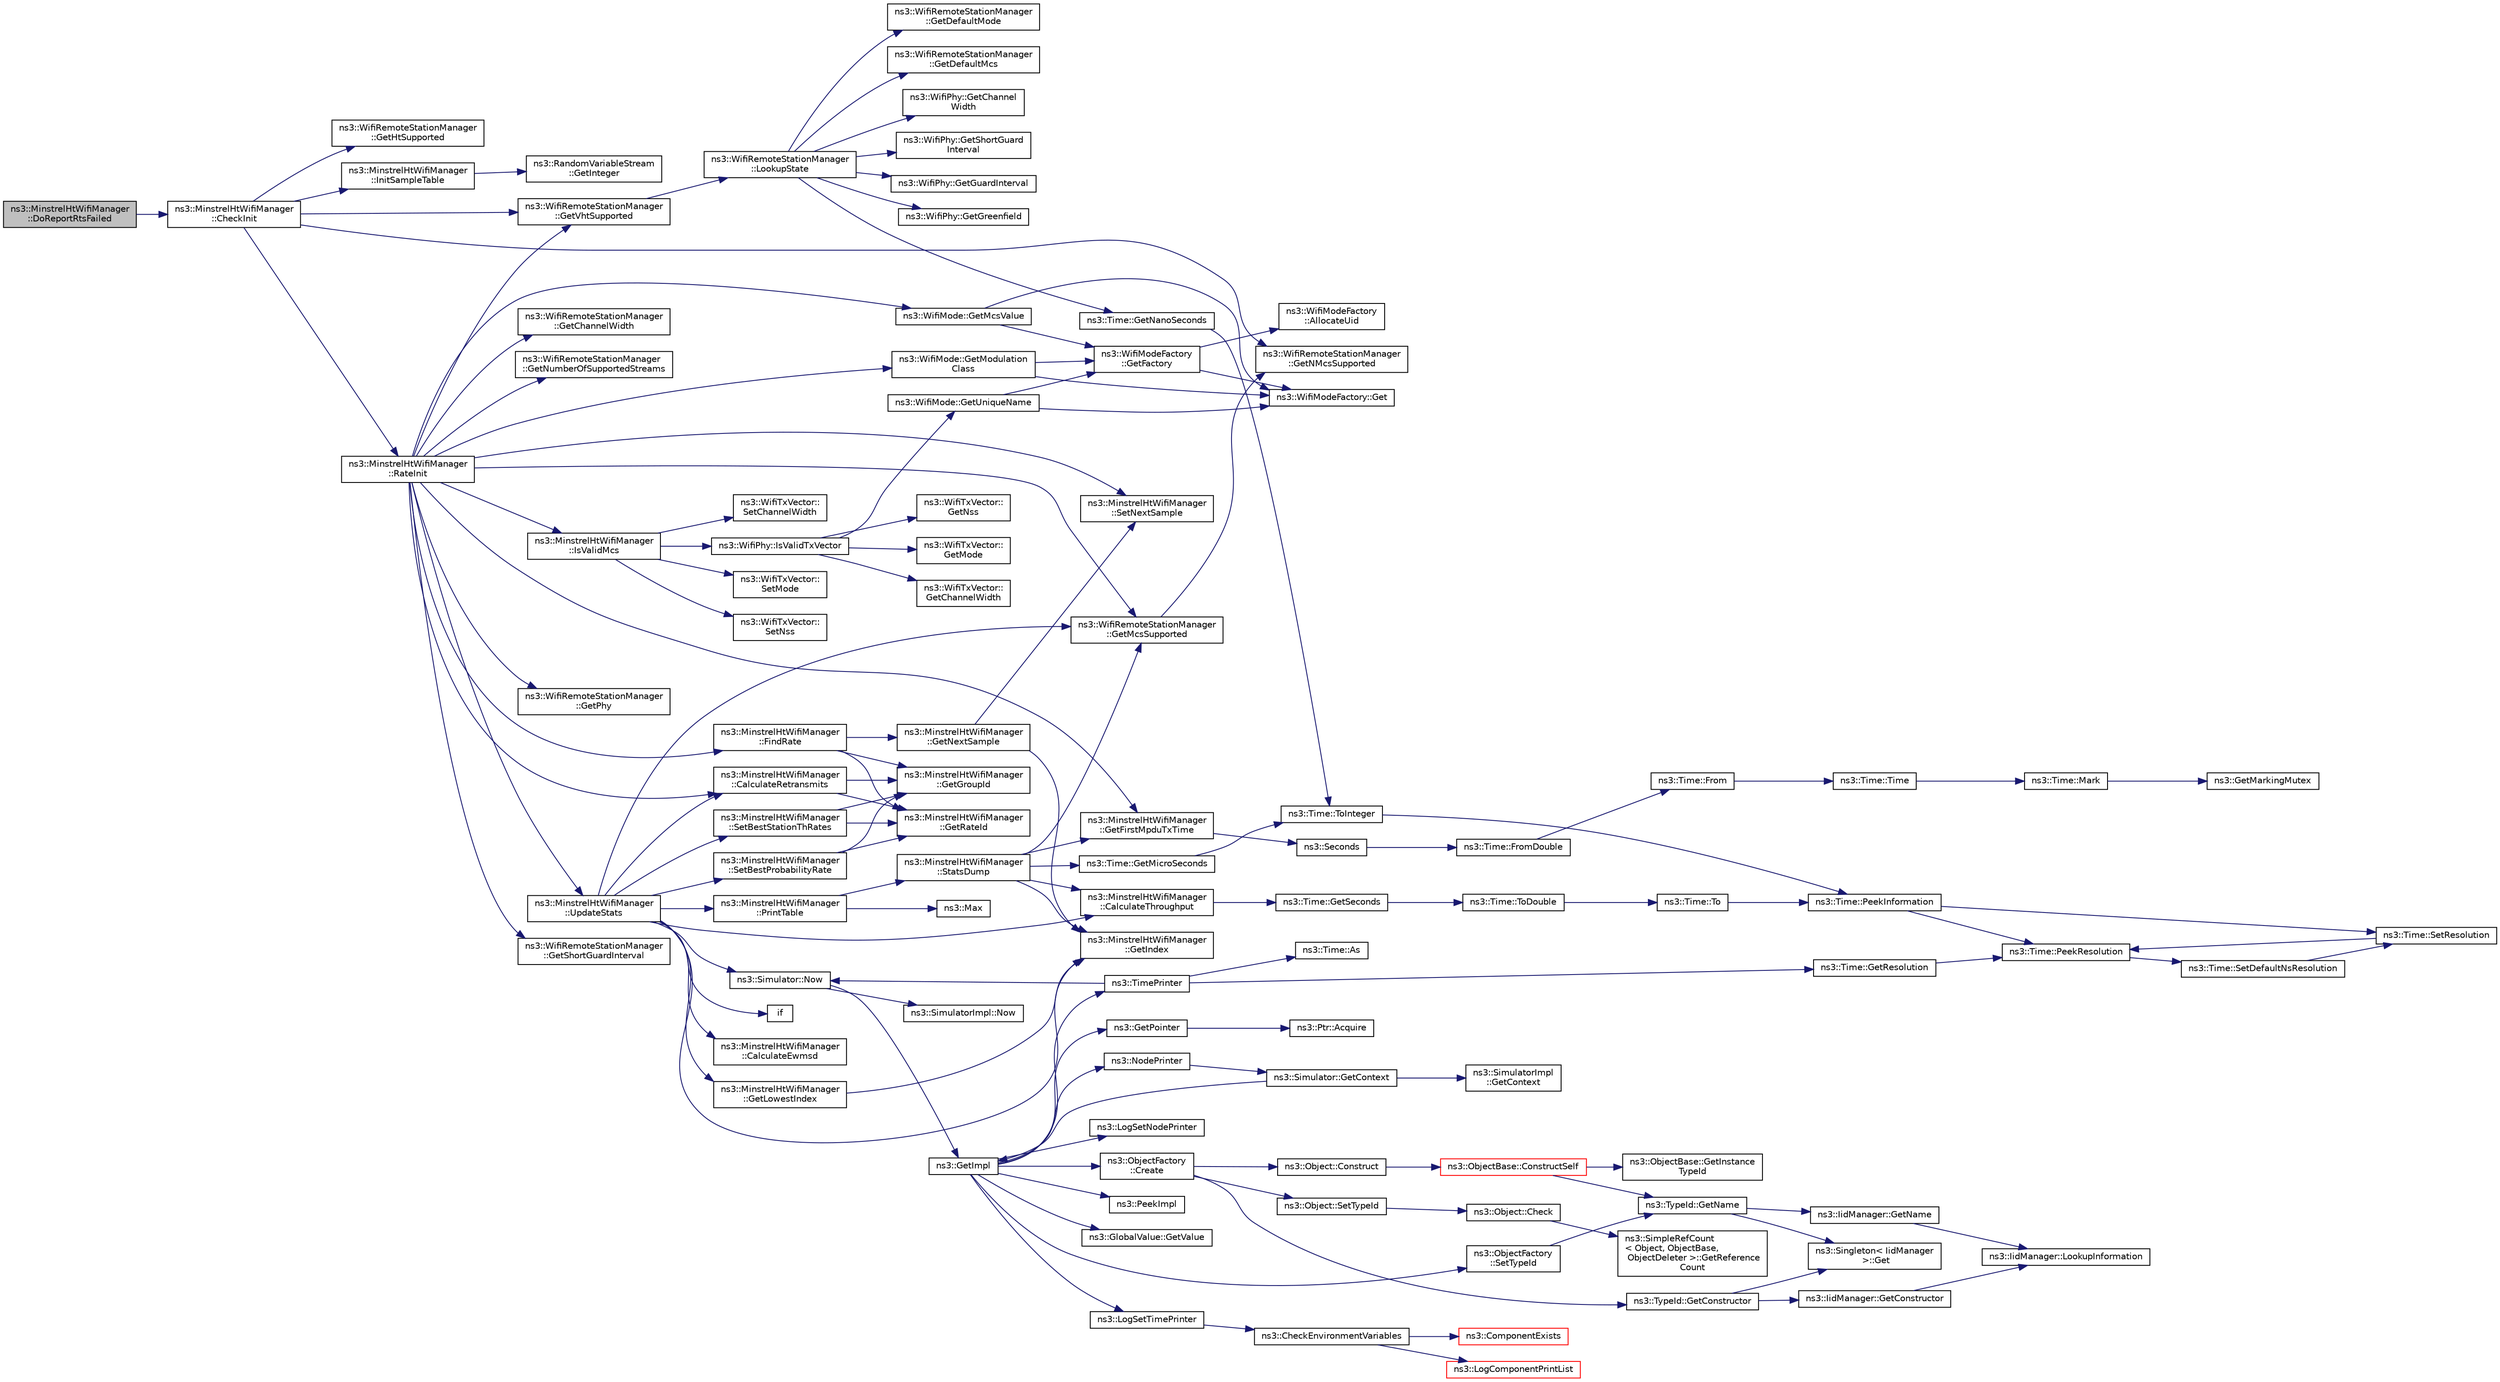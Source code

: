 digraph "ns3::MinstrelHtWifiManager::DoReportRtsFailed"
{
  edge [fontname="Helvetica",fontsize="10",labelfontname="Helvetica",labelfontsize="10"];
  node [fontname="Helvetica",fontsize="10",shape=record];
  rankdir="LR";
  Node1 [label="ns3::MinstrelHtWifiManager\l::DoReportRtsFailed",height=0.2,width=0.4,color="black", fillcolor="grey75", style="filled", fontcolor="black"];
  Node1 -> Node2 [color="midnightblue",fontsize="10",style="solid"];
  Node2 [label="ns3::MinstrelHtWifiManager\l::CheckInit",height=0.2,width=0.4,color="black", fillcolor="white", style="filled",URL="$dd/d09/classns3_1_1MinstrelHtWifiManager.html#a7f94804a34efa6121bdfd5d01ac34694"];
  Node2 -> Node3 [color="midnightblue",fontsize="10",style="solid"];
  Node3 [label="ns3::WifiRemoteStationManager\l::GetHtSupported",height=0.2,width=0.4,color="black", fillcolor="white", style="filled",URL="$d6/d65/classns3_1_1WifiRemoteStationManager.html#a84f0f86ec191bd3a00c531f1e9639f96"];
  Node2 -> Node4 [color="midnightblue",fontsize="10",style="solid"];
  Node4 [label="ns3::WifiRemoteStationManager\l::GetVhtSupported",height=0.2,width=0.4,color="black", fillcolor="white", style="filled",URL="$d6/d65/classns3_1_1WifiRemoteStationManager.html#aecf5ed3203b9b55cd831696a08daa5fe"];
  Node4 -> Node5 [color="midnightblue",fontsize="10",style="solid"];
  Node5 [label="ns3::WifiRemoteStationManager\l::LookupState",height=0.2,width=0.4,color="black", fillcolor="white", style="filled",URL="$d6/d65/classns3_1_1WifiRemoteStationManager.html#aa92633f587338f32789e9210c82c6815"];
  Node5 -> Node6 [color="midnightblue",fontsize="10",style="solid"];
  Node6 [label="ns3::WifiRemoteStationManager\l::GetDefaultMode",height=0.2,width=0.4,color="black", fillcolor="white", style="filled",URL="$d6/d65/classns3_1_1WifiRemoteStationManager.html#a54cc63cdbc8067b7f737be74a9e0081c"];
  Node5 -> Node7 [color="midnightblue",fontsize="10",style="solid"];
  Node7 [label="ns3::WifiRemoteStationManager\l::GetDefaultMcs",height=0.2,width=0.4,color="black", fillcolor="white", style="filled",URL="$d6/d65/classns3_1_1WifiRemoteStationManager.html#ac088d1a4943d51a3fa0a9fbf42fdf961"];
  Node5 -> Node8 [color="midnightblue",fontsize="10",style="solid"];
  Node8 [label="ns3::WifiPhy::GetChannel\lWidth",height=0.2,width=0.4,color="black", fillcolor="white", style="filled",URL="$d6/d5a/classns3_1_1WifiPhy.html#a4a5d5009b3b3308f2baeed42a2007189"];
  Node5 -> Node9 [color="midnightblue",fontsize="10",style="solid"];
  Node9 [label="ns3::WifiPhy::GetShortGuard\lInterval",height=0.2,width=0.4,color="black", fillcolor="white", style="filled",URL="$d6/d5a/classns3_1_1WifiPhy.html#ae907e448ace9df4d647c8f97bbec23fc"];
  Node5 -> Node10 [color="midnightblue",fontsize="10",style="solid"];
  Node10 [label="ns3::WifiPhy::GetGuardInterval",height=0.2,width=0.4,color="black", fillcolor="white", style="filled",URL="$d6/d5a/classns3_1_1WifiPhy.html#adb22fbf368dfbf0864f08319d8fcb86e"];
  Node5 -> Node11 [color="midnightblue",fontsize="10",style="solid"];
  Node11 [label="ns3::Time::GetNanoSeconds",height=0.2,width=0.4,color="black", fillcolor="white", style="filled",URL="$dc/d04/classns3_1_1Time.html#a2fdb7bf0e1f5cd93b6149cb37bbb7f08"];
  Node11 -> Node12 [color="midnightblue",fontsize="10",style="solid"];
  Node12 [label="ns3::Time::ToInteger",height=0.2,width=0.4,color="black", fillcolor="white", style="filled",URL="$dc/d04/classns3_1_1Time.html#a0c9c8fb9ec7222c7799c1081f14f6031"];
  Node12 -> Node13 [color="midnightblue",fontsize="10",style="solid"];
  Node13 [label="ns3::Time::PeekInformation",height=0.2,width=0.4,color="black", fillcolor="white", style="filled",URL="$dc/d04/classns3_1_1Time.html#a0b023c55c20582aa7c1781aacf128034"];
  Node13 -> Node14 [color="midnightblue",fontsize="10",style="solid"];
  Node14 [label="ns3::Time::PeekResolution",height=0.2,width=0.4,color="black", fillcolor="white", style="filled",URL="$dc/d04/classns3_1_1Time.html#a963e53522278fcbdf1ab9f7adbd0f5d6"];
  Node14 -> Node15 [color="midnightblue",fontsize="10",style="solid"];
  Node15 [label="ns3::Time::SetDefaultNsResolution",height=0.2,width=0.4,color="black", fillcolor="white", style="filled",URL="$dc/d04/classns3_1_1Time.html#a6a872e62f71dfa817fef2c549473d980"];
  Node15 -> Node16 [color="midnightblue",fontsize="10",style="solid"];
  Node16 [label="ns3::Time::SetResolution",height=0.2,width=0.4,color="black", fillcolor="white", style="filled",URL="$dc/d04/classns3_1_1Time.html#ac89165ba7715b66017a49c718f4aef09"];
  Node16 -> Node14 [color="midnightblue",fontsize="10",style="solid"];
  Node13 -> Node16 [color="midnightblue",fontsize="10",style="solid"];
  Node5 -> Node17 [color="midnightblue",fontsize="10",style="solid"];
  Node17 [label="ns3::WifiPhy::GetGreenfield",height=0.2,width=0.4,color="black", fillcolor="white", style="filled",URL="$d6/d5a/classns3_1_1WifiPhy.html#ad7d61a882a8bd1ece3bcb76eeb600d28"];
  Node2 -> Node18 [color="midnightblue",fontsize="10",style="solid"];
  Node18 [label="ns3::WifiRemoteStationManager\l::GetNMcsSupported",height=0.2,width=0.4,color="black", fillcolor="white", style="filled",URL="$d6/d65/classns3_1_1WifiRemoteStationManager.html#a3b4fd7e5c50dfe3270831ad38de180e9"];
  Node2 -> Node19 [color="midnightblue",fontsize="10",style="solid"];
  Node19 [label="ns3::MinstrelHtWifiManager\l::InitSampleTable",height=0.2,width=0.4,color="black", fillcolor="white", style="filled",URL="$dd/d09/classns3_1_1MinstrelHtWifiManager.html#a073d213169fe62c797ceb92ad999dcb0"];
  Node19 -> Node20 [color="midnightblue",fontsize="10",style="solid"];
  Node20 [label="ns3::RandomVariableStream\l::GetInteger",height=0.2,width=0.4,color="black", fillcolor="white", style="filled",URL="$dc/daa/classns3_1_1RandomVariableStream.html#a66cd94e6305ce7f000f1a9ff0fcb9aef",tooltip="Get the next random value as an integer drawn from the distribution. "];
  Node2 -> Node21 [color="midnightblue",fontsize="10",style="solid"];
  Node21 [label="ns3::MinstrelHtWifiManager\l::RateInit",height=0.2,width=0.4,color="black", fillcolor="white", style="filled",URL="$dd/d09/classns3_1_1MinstrelHtWifiManager.html#a3b59b889db624539c6d5af89fa5e9f74"];
  Node21 -> Node4 [color="midnightblue",fontsize="10",style="solid"];
  Node21 -> Node22 [color="midnightblue",fontsize="10",style="solid"];
  Node22 [label="ns3::WifiRemoteStationManager\l::GetShortGuardInterval",height=0.2,width=0.4,color="black", fillcolor="white", style="filled",URL="$d6/d65/classns3_1_1WifiRemoteStationManager.html#aa55f6cb04128c88710119c8289f1b17e"];
  Node21 -> Node23 [color="midnightblue",fontsize="10",style="solid"];
  Node23 [label="ns3::WifiRemoteStationManager\l::GetChannelWidth",height=0.2,width=0.4,color="black", fillcolor="white", style="filled",URL="$d6/d65/classns3_1_1WifiRemoteStationManager.html#a918213c5b9fa629c4986f6d90521bbd4"];
  Node21 -> Node24 [color="midnightblue",fontsize="10",style="solid"];
  Node24 [label="ns3::WifiRemoteStationManager\l::GetNumberOfSupportedStreams",height=0.2,width=0.4,color="black", fillcolor="white", style="filled",URL="$d6/d65/classns3_1_1WifiRemoteStationManager.html#a5b08585f67c512242a2f3a53eeedade3"];
  Node21 -> Node25 [color="midnightblue",fontsize="10",style="solid"];
  Node25 [label="ns3::WifiRemoteStationManager\l::GetMcsSupported",height=0.2,width=0.4,color="black", fillcolor="white", style="filled",URL="$d6/d65/classns3_1_1WifiRemoteStationManager.html#af21ecff608cea2837c1af9385bbe6e4e"];
  Node25 -> Node18 [color="midnightblue",fontsize="10",style="solid"];
  Node21 -> Node26 [color="midnightblue",fontsize="10",style="solid"];
  Node26 [label="ns3::WifiMode::GetMcsValue",height=0.2,width=0.4,color="black", fillcolor="white", style="filled",URL="$d5/d56/classns3_1_1WifiMode.html#acd40f9e0edfc1e2c4462bd016a08f160"];
  Node26 -> Node27 [color="midnightblue",fontsize="10",style="solid"];
  Node27 [label="ns3::WifiModeFactory\l::GetFactory",height=0.2,width=0.4,color="black", fillcolor="white", style="filled",URL="$d2/dcd/classns3_1_1WifiModeFactory.html#a9c6f695d733355dee8d74bd1709868fc"];
  Node27 -> Node28 [color="midnightblue",fontsize="10",style="solid"];
  Node28 [label="ns3::WifiModeFactory\l::AllocateUid",height=0.2,width=0.4,color="black", fillcolor="white", style="filled",URL="$d2/dcd/classns3_1_1WifiModeFactory.html#a89a9c38617bd3f7be4a8919ce9675996"];
  Node27 -> Node29 [color="midnightblue",fontsize="10",style="solid"];
  Node29 [label="ns3::WifiModeFactory::Get",height=0.2,width=0.4,color="black", fillcolor="white", style="filled",URL="$d2/dcd/classns3_1_1WifiModeFactory.html#a3086868810ff4347e31c63027726f544"];
  Node26 -> Node29 [color="midnightblue",fontsize="10",style="solid"];
  Node21 -> Node30 [color="midnightblue",fontsize="10",style="solid"];
  Node30 [label="ns3::WifiMode::GetModulation\lClass",height=0.2,width=0.4,color="black", fillcolor="white", style="filled",URL="$d5/d56/classns3_1_1WifiMode.html#a7941cd2a0bc8d2ba68ba6a12c7e2c42a"];
  Node30 -> Node27 [color="midnightblue",fontsize="10",style="solid"];
  Node30 -> Node29 [color="midnightblue",fontsize="10",style="solid"];
  Node21 -> Node31 [color="midnightblue",fontsize="10",style="solid"];
  Node31 [label="ns3::MinstrelHtWifiManager\l::IsValidMcs",height=0.2,width=0.4,color="black", fillcolor="white", style="filled",URL="$dd/d09/classns3_1_1MinstrelHtWifiManager.html#a6e96fca0f8a7295e41cdbeea9d7dae32",tooltip="Check the validity of a combination of number of streams, chWidth and mode. "];
  Node31 -> Node32 [color="midnightblue",fontsize="10",style="solid"];
  Node32 [label="ns3::WifiTxVector::\lSetNss",height=0.2,width=0.4,color="black", fillcolor="white", style="filled",URL="$d0/d58/classns3_1_1WifiTxVector.html#af6b333491a8b20c064d8d1ad35381194"];
  Node31 -> Node33 [color="midnightblue",fontsize="10",style="solid"];
  Node33 [label="ns3::WifiTxVector::\lSetChannelWidth",height=0.2,width=0.4,color="black", fillcolor="white", style="filled",URL="$d0/d58/classns3_1_1WifiTxVector.html#a0af265bb9df36ba4012847160a23741d"];
  Node31 -> Node34 [color="midnightblue",fontsize="10",style="solid"];
  Node34 [label="ns3::WifiTxVector::\lSetMode",height=0.2,width=0.4,color="black", fillcolor="white", style="filled",URL="$d0/d58/classns3_1_1WifiTxVector.html#af39f17fec348c22f8c963bcb6bb5fc53"];
  Node31 -> Node35 [color="midnightblue",fontsize="10",style="solid"];
  Node35 [label="ns3::WifiPhy::IsValidTxVector",height=0.2,width=0.4,color="black", fillcolor="white", style="filled",URL="$d6/d5a/classns3_1_1WifiPhy.html#a2df962f7fd9468b514ea16d5fbed97f6"];
  Node35 -> Node36 [color="midnightblue",fontsize="10",style="solid"];
  Node36 [label="ns3::WifiTxVector::\lGetChannelWidth",height=0.2,width=0.4,color="black", fillcolor="white", style="filled",URL="$d0/d58/classns3_1_1WifiTxVector.html#a1f8bfa51778a3e217581eb665f059564"];
  Node35 -> Node37 [color="midnightblue",fontsize="10",style="solid"];
  Node37 [label="ns3::WifiTxVector::\lGetNss",height=0.2,width=0.4,color="black", fillcolor="white", style="filled",URL="$d0/d58/classns3_1_1WifiTxVector.html#aa710c8455a710574b0c297d9ffdee004"];
  Node35 -> Node38 [color="midnightblue",fontsize="10",style="solid"];
  Node38 [label="ns3::WifiTxVector::\lGetMode",height=0.2,width=0.4,color="black", fillcolor="white", style="filled",URL="$d0/d58/classns3_1_1WifiTxVector.html#a497b1f11cad4b8b26251dfa07c9ad1d6"];
  Node35 -> Node39 [color="midnightblue",fontsize="10",style="solid"];
  Node39 [label="ns3::WifiMode::GetUniqueName",height=0.2,width=0.4,color="black", fillcolor="white", style="filled",URL="$d5/d56/classns3_1_1WifiMode.html#a18e0a33034f484d3ca8c0497d3ea1dc7"];
  Node39 -> Node27 [color="midnightblue",fontsize="10",style="solid"];
  Node39 -> Node29 [color="midnightblue",fontsize="10",style="solid"];
  Node21 -> Node40 [color="midnightblue",fontsize="10",style="solid"];
  Node40 [label="ns3::WifiRemoteStationManager\l::GetPhy",height=0.2,width=0.4,color="black", fillcolor="white", style="filled",URL="$d6/d65/classns3_1_1WifiRemoteStationManager.html#ab92b49cf78e0b72a51f5d13a1f15e242"];
  Node21 -> Node41 [color="midnightblue",fontsize="10",style="solid"];
  Node41 [label="ns3::MinstrelHtWifiManager\l::GetFirstMpduTxTime",height=0.2,width=0.4,color="black", fillcolor="white", style="filled",URL="$dd/d09/classns3_1_1MinstrelHtWifiManager.html#a53308ad39a550d0972aad572b3566ec5",tooltip="Obtain the TXtime saved in the group information. "];
  Node41 -> Node42 [color="midnightblue",fontsize="10",style="solid"];
  Node42 [label="ns3::Seconds",height=0.2,width=0.4,color="black", fillcolor="white", style="filled",URL="$d1/dec/group__timecivil.html#ga33c34b816f8ff6628e33d5c8e9713b9e"];
  Node42 -> Node43 [color="midnightblue",fontsize="10",style="solid"];
  Node43 [label="ns3::Time::FromDouble",height=0.2,width=0.4,color="black", fillcolor="white", style="filled",URL="$dc/d04/classns3_1_1Time.html#a60e845f4a74e62495b86356afe604cb4"];
  Node43 -> Node44 [color="midnightblue",fontsize="10",style="solid"];
  Node44 [label="ns3::Time::From",height=0.2,width=0.4,color="black", fillcolor="white", style="filled",URL="$dc/d04/classns3_1_1Time.html#a34e4acc13d0e08cc8cb9cd3b838b9baf"];
  Node44 -> Node45 [color="midnightblue",fontsize="10",style="solid"];
  Node45 [label="ns3::Time::Time",height=0.2,width=0.4,color="black", fillcolor="white", style="filled",URL="$dc/d04/classns3_1_1Time.html#a8a39dc1b8cbbd7fe6d940e492d1b925e"];
  Node45 -> Node46 [color="midnightblue",fontsize="10",style="solid"];
  Node46 [label="ns3::Time::Mark",height=0.2,width=0.4,color="black", fillcolor="white", style="filled",URL="$dc/d04/classns3_1_1Time.html#aa7eef2a1119c1c4855d99f1e83d44c54"];
  Node46 -> Node47 [color="midnightblue",fontsize="10",style="solid"];
  Node47 [label="ns3::GetMarkingMutex",height=0.2,width=0.4,color="black", fillcolor="white", style="filled",URL="$d7/d2e/namespacens3.html#ac4356aa982bd2ddb0f7ebbf94539919d"];
  Node21 -> Node48 [color="midnightblue",fontsize="10",style="solid"];
  Node48 [label="ns3::MinstrelHtWifiManager\l::CalculateRetransmits",height=0.2,width=0.4,color="black", fillcolor="white", style="filled",URL="$dd/d09/classns3_1_1MinstrelHtWifiManager.html#a01ece0b82fd4cefb27de6a8759bc9529"];
  Node48 -> Node49 [color="midnightblue",fontsize="10",style="solid"];
  Node49 [label="ns3::MinstrelHtWifiManager\l::GetGroupId",height=0.2,width=0.4,color="black", fillcolor="white", style="filled",URL="$dd/d09/classns3_1_1MinstrelHtWifiManager.html#a43157e6007b4b922043cb02a99ea6d1f"];
  Node48 -> Node50 [color="midnightblue",fontsize="10",style="solid"];
  Node50 [label="ns3::MinstrelHtWifiManager\l::GetRateId",height=0.2,width=0.4,color="black", fillcolor="white", style="filled",URL="$dd/d09/classns3_1_1MinstrelHtWifiManager.html#a6162341f1348bbe713d09642b09ac658",tooltip="Return the rateId inside a group, from the global index. "];
  Node21 -> Node51 [color="midnightblue",fontsize="10",style="solid"];
  Node51 [label="ns3::MinstrelHtWifiManager\l::SetNextSample",height=0.2,width=0.4,color="black", fillcolor="white", style="filled",URL="$dd/d09/classns3_1_1MinstrelHtWifiManager.html#a2c3213dddeb9e0917073482f732127ed",tooltip="Set the next sample from Sample Table. "];
  Node21 -> Node52 [color="midnightblue",fontsize="10",style="solid"];
  Node52 [label="ns3::MinstrelHtWifiManager\l::UpdateStats",height=0.2,width=0.4,color="black", fillcolor="white", style="filled",URL="$dd/d09/classns3_1_1MinstrelHtWifiManager.html#add9ba12485354ddfaae5a68a90469a92"];
  Node52 -> Node53 [color="midnightblue",fontsize="10",style="solid"];
  Node53 [label="ns3::Simulator::Now",height=0.2,width=0.4,color="black", fillcolor="white", style="filled",URL="$d7/deb/classns3_1_1Simulator.html#ac3178fa975b419f7875e7105be122800"];
  Node53 -> Node54 [color="midnightblue",fontsize="10",style="solid"];
  Node54 [label="ns3::GetImpl",height=0.2,width=0.4,color="black", fillcolor="white", style="filled",URL="$d4/d8b/group__simulator.html#ga42eb4eddad41528d4d99794a3dae3fd0",tooltip="Get the SimulatorImpl singleton. "];
  Node54 -> Node55 [color="midnightblue",fontsize="10",style="solid"];
  Node55 [label="ns3::PeekImpl",height=0.2,width=0.4,color="black", fillcolor="white", style="filled",URL="$d4/d8b/group__simulator.html#ga233c5c38de117e4e4a5a9cd168694792",tooltip="Get the static SimulatorImpl instance. "];
  Node54 -> Node56 [color="midnightblue",fontsize="10",style="solid"];
  Node56 [label="ns3::GlobalValue::GetValue",height=0.2,width=0.4,color="black", fillcolor="white", style="filled",URL="$dc/d02/classns3_1_1GlobalValue.html#aa33773cb952ba3c285a03ae2c4769b84"];
  Node54 -> Node57 [color="midnightblue",fontsize="10",style="solid"];
  Node57 [label="ns3::ObjectFactory\l::SetTypeId",height=0.2,width=0.4,color="black", fillcolor="white", style="filled",URL="$d5/d0d/classns3_1_1ObjectFactory.html#a77dcd099064038a1eb7a6b8251229ec3"];
  Node57 -> Node58 [color="midnightblue",fontsize="10",style="solid"];
  Node58 [label="ns3::TypeId::GetName",height=0.2,width=0.4,color="black", fillcolor="white", style="filled",URL="$d6/d11/classns3_1_1TypeId.html#aa3c41c79ae428b3cb396a9c6bb3ef314"];
  Node58 -> Node59 [color="midnightblue",fontsize="10",style="solid"];
  Node59 [label="ns3::Singleton\< IidManager\l \>::Get",height=0.2,width=0.4,color="black", fillcolor="white", style="filled",URL="$d8/d77/classns3_1_1Singleton.html#a80a2cd3c25a27ea72add7a9f7a141ffa"];
  Node58 -> Node60 [color="midnightblue",fontsize="10",style="solid"];
  Node60 [label="ns3::IidManager::GetName",height=0.2,width=0.4,color="black", fillcolor="white", style="filled",URL="$d4/d1c/classns3_1_1IidManager.html#a5d68d0f0f44594dcdec239dbdb5bf53c"];
  Node60 -> Node61 [color="midnightblue",fontsize="10",style="solid"];
  Node61 [label="ns3::IidManager::LookupInformation",height=0.2,width=0.4,color="black", fillcolor="white", style="filled",URL="$d4/d1c/classns3_1_1IidManager.html#a6b1f4ba2815dba27a377e8a8db2384cf"];
  Node54 -> Node62 [color="midnightblue",fontsize="10",style="solid"];
  Node62 [label="ns3::GetPointer",height=0.2,width=0.4,color="black", fillcolor="white", style="filled",URL="$d7/d2e/namespacens3.html#ab4e173cdfd43d17c1a40d5348510a670"];
  Node62 -> Node63 [color="midnightblue",fontsize="10",style="solid"];
  Node63 [label="ns3::Ptr::Acquire",height=0.2,width=0.4,color="black", fillcolor="white", style="filled",URL="$dc/d90/classns3_1_1Ptr.html#a9579b15e8c42dcdff5869d9d987562fb"];
  Node54 -> Node64 [color="midnightblue",fontsize="10",style="solid"];
  Node64 [label="ns3::ObjectFactory\l::Create",height=0.2,width=0.4,color="black", fillcolor="white", style="filled",URL="$d5/d0d/classns3_1_1ObjectFactory.html#a18152e93f0a6fe184ed7300cb31e9896"];
  Node64 -> Node65 [color="midnightblue",fontsize="10",style="solid"];
  Node65 [label="ns3::TypeId::GetConstructor",height=0.2,width=0.4,color="black", fillcolor="white", style="filled",URL="$d6/d11/classns3_1_1TypeId.html#ad9b0bc71ee7593a1ff23ff8d53938e95"];
  Node65 -> Node59 [color="midnightblue",fontsize="10",style="solid"];
  Node65 -> Node66 [color="midnightblue",fontsize="10",style="solid"];
  Node66 [label="ns3::IidManager::GetConstructor",height=0.2,width=0.4,color="black", fillcolor="white", style="filled",URL="$d4/d1c/classns3_1_1IidManager.html#ab10b30abe7efc5456b7930aab8638280"];
  Node66 -> Node61 [color="midnightblue",fontsize="10",style="solid"];
  Node64 -> Node67 [color="midnightblue",fontsize="10",style="solid"];
  Node67 [label="ns3::Object::SetTypeId",height=0.2,width=0.4,color="black", fillcolor="white", style="filled",URL="$d9/d77/classns3_1_1Object.html#a19b1ebd8ec8fe404845e665880a6c5ad"];
  Node67 -> Node68 [color="midnightblue",fontsize="10",style="solid"];
  Node68 [label="ns3::Object::Check",height=0.2,width=0.4,color="black", fillcolor="white", style="filled",URL="$d9/d77/classns3_1_1Object.html#a7e7f89fb0a81d0189cbcacee64b67e4e"];
  Node68 -> Node69 [color="midnightblue",fontsize="10",style="solid"];
  Node69 [label="ns3::SimpleRefCount\l\< Object, ObjectBase,\l ObjectDeleter \>::GetReference\lCount",height=0.2,width=0.4,color="black", fillcolor="white", style="filled",URL="$da/da1/classns3_1_1SimpleRefCount.html#a05378396c93bcc7d6bf78a9ee9ae9cca"];
  Node64 -> Node70 [color="midnightblue",fontsize="10",style="solid"];
  Node70 [label="ns3::Object::Construct",height=0.2,width=0.4,color="black", fillcolor="white", style="filled",URL="$d9/d77/classns3_1_1Object.html#a636e8411dc5228771f45c9b805d348fa"];
  Node70 -> Node71 [color="midnightblue",fontsize="10",style="solid"];
  Node71 [label="ns3::ObjectBase::ConstructSelf",height=0.2,width=0.4,color="red", fillcolor="white", style="filled",URL="$d2/dac/classns3_1_1ObjectBase.html#a5cda18dec6d0744cb652a3ed60056958"];
  Node71 -> Node72 [color="midnightblue",fontsize="10",style="solid"];
  Node72 [label="ns3::ObjectBase::GetInstance\lTypeId",height=0.2,width=0.4,color="black", fillcolor="white", style="filled",URL="$d2/dac/classns3_1_1ObjectBase.html#abe5b43a6f5b99a92a4c3122db31f06fb"];
  Node71 -> Node58 [color="midnightblue",fontsize="10",style="solid"];
  Node54 -> Node73 [color="midnightblue",fontsize="10",style="solid"];
  Node73 [label="ns3::LogSetTimePrinter",height=0.2,width=0.4,color="black", fillcolor="white", style="filled",URL="$d7/d2e/namespacens3.html#acf6a1749b3febc5a6a5b2b8620138d80"];
  Node73 -> Node74 [color="midnightblue",fontsize="10",style="solid"];
  Node74 [label="ns3::CheckEnvironmentVariables",height=0.2,width=0.4,color="black", fillcolor="white", style="filled",URL="$d8/dff/group__logging.html#gacdc0bdeb2d8a90089d4fb09c4b8569ff"];
  Node74 -> Node75 [color="midnightblue",fontsize="10",style="solid"];
  Node75 [label="ns3::ComponentExists",height=0.2,width=0.4,color="red", fillcolor="white", style="filled",URL="$d8/dff/group__logging.html#gaadcc698770aae684c54dbd1ef4e4b37a"];
  Node74 -> Node76 [color="midnightblue",fontsize="10",style="solid"];
  Node76 [label="ns3::LogComponentPrintList",height=0.2,width=0.4,color="red", fillcolor="white", style="filled",URL="$d7/d2e/namespacens3.html#a5252703c3f8260fd6dc609f1b276e57c"];
  Node54 -> Node77 [color="midnightblue",fontsize="10",style="solid"];
  Node77 [label="ns3::TimePrinter",height=0.2,width=0.4,color="black", fillcolor="white", style="filled",URL="$d8/dff/group__logging.html#gaaad3642e8247a056cd83001d805b0812"];
  Node77 -> Node78 [color="midnightblue",fontsize="10",style="solid"];
  Node78 [label="ns3::Time::GetResolution",height=0.2,width=0.4,color="black", fillcolor="white", style="filled",URL="$dc/d04/classns3_1_1Time.html#a1444f0f08b5e19f031157609e32fcf98"];
  Node78 -> Node14 [color="midnightblue",fontsize="10",style="solid"];
  Node77 -> Node53 [color="midnightblue",fontsize="10",style="solid"];
  Node77 -> Node79 [color="midnightblue",fontsize="10",style="solid"];
  Node79 [label="ns3::Time::As",height=0.2,width=0.4,color="black", fillcolor="white", style="filled",URL="$dc/d04/classns3_1_1Time.html#a0bb1110638ce9938248bd07865a328ab"];
  Node54 -> Node80 [color="midnightblue",fontsize="10",style="solid"];
  Node80 [label="ns3::LogSetNodePrinter",height=0.2,width=0.4,color="black", fillcolor="white", style="filled",URL="$d7/d2e/namespacens3.html#aa6e659ca357c8309352fa0f146793810"];
  Node54 -> Node81 [color="midnightblue",fontsize="10",style="solid"];
  Node81 [label="ns3::NodePrinter",height=0.2,width=0.4,color="black", fillcolor="white", style="filled",URL="$d8/dff/group__logging.html#gaaffbf70ff3766cd62b8bbd9b140d2a1b"];
  Node81 -> Node82 [color="midnightblue",fontsize="10",style="solid"];
  Node82 [label="ns3::Simulator::GetContext",height=0.2,width=0.4,color="black", fillcolor="white", style="filled",URL="$d7/deb/classns3_1_1Simulator.html#a8514b74ee2c42916b351b33c4a963bb0"];
  Node82 -> Node54 [color="midnightblue",fontsize="10",style="solid"];
  Node82 -> Node83 [color="midnightblue",fontsize="10",style="solid"];
  Node83 [label="ns3::SimulatorImpl\l::GetContext",height=0.2,width=0.4,color="black", fillcolor="white", style="filled",URL="$d2/d19/classns3_1_1SimulatorImpl.html#a8b66270c97766c0adb997e2535648557"];
  Node53 -> Node84 [color="midnightblue",fontsize="10",style="solid"];
  Node84 [label="ns3::SimulatorImpl::Now",height=0.2,width=0.4,color="black", fillcolor="white", style="filled",URL="$d2/d19/classns3_1_1SimulatorImpl.html#aa516c50060846adc6fd316e83ef0797c"];
  Node52 -> Node85 [color="midnightblue",fontsize="10",style="solid"];
  Node85 [label="ns3::MinstrelHtWifiManager\l::GetLowestIndex",height=0.2,width=0.4,color="black", fillcolor="white", style="filled",URL="$dd/d09/classns3_1_1MinstrelHtWifiManager.html#ae4e498be04ca255831cdf42d9ff24eec",tooltip="Returns the lowest global index of the rates supported by the station. "];
  Node85 -> Node86 [color="midnightblue",fontsize="10",style="solid"];
  Node86 [label="ns3::MinstrelHtWifiManager\l::GetIndex",height=0.2,width=0.4,color="black", fillcolor="white", style="filled",URL="$dd/d09/classns3_1_1MinstrelHtWifiManager.html#ac67b182c22710c919c3dd4de337aca79"];
  Node52 -> Node25 [color="midnightblue",fontsize="10",style="solid"];
  Node52 -> Node87 [color="midnightblue",fontsize="10",style="solid"];
  Node87 [label="if",height=0.2,width=0.4,color="black", fillcolor="white", style="filled",URL="$d8/d0e/loss__ITU1238_8m.html#a419d895abe1313c35fa353c93802647e"];
  Node52 -> Node88 [color="midnightblue",fontsize="10",style="solid"];
  Node88 [label="ns3::MinstrelHtWifiManager\l::CalculateEwmsd",height=0.2,width=0.4,color="black", fillcolor="white", style="filled",URL="$dd/d09/classns3_1_1MinstrelHtWifiManager.html#a68fa27a1e0e083f4d3f2e19db64c1d4e"];
  Node52 -> Node89 [color="midnightblue",fontsize="10",style="solid"];
  Node89 [label="ns3::MinstrelHtWifiManager\l::CalculateThroughput",height=0.2,width=0.4,color="black", fillcolor="white", style="filled",URL="$dd/d09/classns3_1_1MinstrelHtWifiManager.html#aedf901def4f23eac093a7da8f363170b"];
  Node89 -> Node90 [color="midnightblue",fontsize="10",style="solid"];
  Node90 [label="ns3::Time::GetSeconds",height=0.2,width=0.4,color="black", fillcolor="white", style="filled",URL="$dc/d04/classns3_1_1Time.html#a8f20d5c3b0902d7b4320982f340b57c8"];
  Node90 -> Node91 [color="midnightblue",fontsize="10",style="solid"];
  Node91 [label="ns3::Time::ToDouble",height=0.2,width=0.4,color="black", fillcolor="white", style="filled",URL="$dc/d04/classns3_1_1Time.html#a5fc320666cc3f9b379e64e9263e332b3"];
  Node91 -> Node92 [color="midnightblue",fontsize="10",style="solid"];
  Node92 [label="ns3::Time::To",height=0.2,width=0.4,color="black", fillcolor="white", style="filled",URL="$dc/d04/classns3_1_1Time.html#a04904d9cb915f816b62df3d4e65ce78c"];
  Node92 -> Node13 [color="midnightblue",fontsize="10",style="solid"];
  Node52 -> Node93 [color="midnightblue",fontsize="10",style="solid"];
  Node93 [label="ns3::MinstrelHtWifiManager\l::SetBestStationThRates",height=0.2,width=0.4,color="black", fillcolor="white", style="filled",URL="$dd/d09/classns3_1_1MinstrelHtWifiManager.html#a5c8fb23ad34518c1e1f2add75a3b7f4c"];
  Node93 -> Node49 [color="midnightblue",fontsize="10",style="solid"];
  Node93 -> Node50 [color="midnightblue",fontsize="10",style="solid"];
  Node52 -> Node86 [color="midnightblue",fontsize="10",style="solid"];
  Node52 -> Node94 [color="midnightblue",fontsize="10",style="solid"];
  Node94 [label="ns3::MinstrelHtWifiManager\l::SetBestProbabilityRate",height=0.2,width=0.4,color="black", fillcolor="white", style="filled",URL="$dd/d09/classns3_1_1MinstrelHtWifiManager.html#ac9995672834a1256d4203b6045f6b513"];
  Node94 -> Node49 [color="midnightblue",fontsize="10",style="solid"];
  Node94 -> Node50 [color="midnightblue",fontsize="10",style="solid"];
  Node52 -> Node48 [color="midnightblue",fontsize="10",style="solid"];
  Node52 -> Node95 [color="midnightblue",fontsize="10",style="solid"];
  Node95 [label="ns3::MinstrelHtWifiManager\l::PrintTable",height=0.2,width=0.4,color="black", fillcolor="white", style="filled",URL="$dd/d09/classns3_1_1MinstrelHtWifiManager.html#a434fb6aadb02a74cc097ba54b7b02cb3"];
  Node95 -> Node96 [color="midnightblue",fontsize="10",style="solid"];
  Node96 [label="ns3::MinstrelHtWifiManager\l::StatsDump",height=0.2,width=0.4,color="black", fillcolor="white", style="filled",URL="$dd/d09/classns3_1_1MinstrelHtWifiManager.html#a11ef14d90291b78f771eec0d1dad712f"];
  Node96 -> Node86 [color="midnightblue",fontsize="10",style="solid"];
  Node96 -> Node41 [color="midnightblue",fontsize="10",style="solid"];
  Node96 -> Node25 [color="midnightblue",fontsize="10",style="solid"];
  Node96 -> Node97 [color="midnightblue",fontsize="10",style="solid"];
  Node97 [label="ns3::Time::GetMicroSeconds",height=0.2,width=0.4,color="black", fillcolor="white", style="filled",URL="$dc/d04/classns3_1_1Time.html#a2542b9273c336da11fcaf54e8bc6e4c8"];
  Node97 -> Node12 [color="midnightblue",fontsize="10",style="solid"];
  Node96 -> Node89 [color="midnightblue",fontsize="10",style="solid"];
  Node95 -> Node98 [color="midnightblue",fontsize="10",style="solid"];
  Node98 [label="ns3::Max",height=0.2,width=0.4,color="black", fillcolor="white", style="filled",URL="$df/dc6/group__highprec.html#ga0d35bb9363c0da4cc2557158b95dbca0"];
  Node21 -> Node99 [color="midnightblue",fontsize="10",style="solid"];
  Node99 [label="ns3::MinstrelHtWifiManager\l::FindRate",height=0.2,width=0.4,color="black", fillcolor="white", style="filled",URL="$dd/d09/classns3_1_1MinstrelHtWifiManager.html#a06c5d6ae62e898a226ffd6cb0b448038"];
  Node99 -> Node100 [color="midnightblue",fontsize="10",style="solid"];
  Node100 [label="ns3::MinstrelHtWifiManager\l::GetNextSample",height=0.2,width=0.4,color="black", fillcolor="white", style="filled",URL="$dd/d09/classns3_1_1MinstrelHtWifiManager.html#a953e20a35850da21283123c92db93597",tooltip="Getting the next sample from Sample Table. "];
  Node100 -> Node86 [color="midnightblue",fontsize="10",style="solid"];
  Node100 -> Node51 [color="midnightblue",fontsize="10",style="solid"];
  Node99 -> Node49 [color="midnightblue",fontsize="10",style="solid"];
  Node99 -> Node50 [color="midnightblue",fontsize="10",style="solid"];
}
